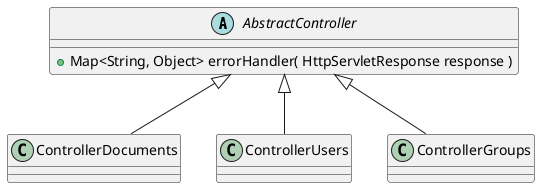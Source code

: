 @startuml

abstract class AbstractController {
    + Map<String, Object> errorHandler( HttpServletResponse response )
}

class ControllerDocuments {
}

class ControllerUsers {
}

class ControllerGroups {
}


AbstractController <|-- ControllerDocuments
AbstractController <|-- ControllerUsers
AbstractController <|-- ControllerGroups

@enduml
